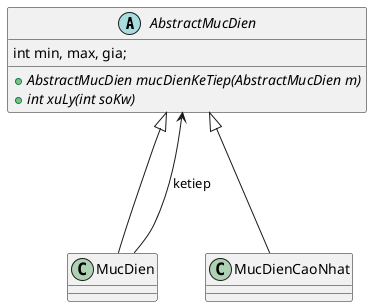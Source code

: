 @startuml
'https://plantuml.com/class-diagram

abstract AbstractMucDien {
    int min, max, gia;
    +{abstract} AbstractMucDien mucDienKeTiep(AbstractMucDien m)
    +{abstract} int xuLy(int soKw)
}

class MucDien {}

class MucDienCaoNhat {}

AbstractMucDien <|--- MucDien
MucDien ---> AbstractMucDien:ketiep
AbstractMucDien <|--- MucDienCaoNhat

@enduml